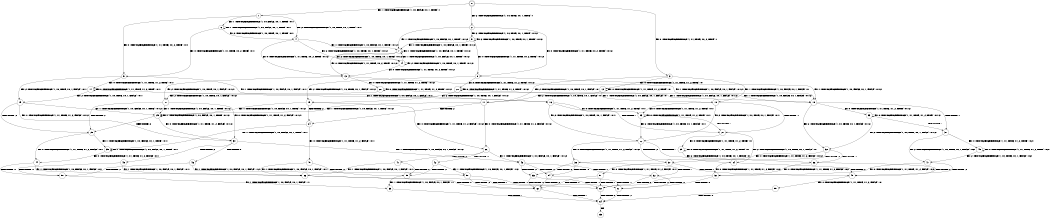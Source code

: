 digraph BCG {
size = "7, 10.5";
center = TRUE;
node [shape = circle];
0 [peripheries = 2];
0 -> 1 [label = "EX !1 !ATOMIC_EXCH_BRANCH (1, +0, FALSE, +0, 1, TRUE) !::"];
0 -> 2 [label = "EX !2 !ATOMIC_EXCH_BRANCH (1, +0, TRUE, +0, 1, TRUE) !::"];
0 -> 3 [label = "EX !0 !ATOMIC_EXCH_BRANCH (1, +1, TRUE, +0, 2, TRUE) !::"];
1 -> 4 [label = "EX !2 !ATOMIC_EXCH_BRANCH (1, +0, TRUE, +0, 1, TRUE) !:0:1:"];
1 -> 5 [label = "EX !0 !ATOMIC_EXCH_BRANCH (1, +1, TRUE, +0, 2, TRUE) !:0:1:"];
1 -> 6 [label = "EX !1 !ATOMIC_EXCH_BRANCH (1, +0, FALSE, +0, 1, TRUE) !:0:1:"];
2 -> 7 [label = "EX !1 !ATOMIC_EXCH_BRANCH (1, +0, FALSE, +0, 1, TRUE) !:0:1:2:"];
2 -> 8 [label = "EX !0 !ATOMIC_EXCH_BRANCH (1, +1, TRUE, +0, 2, TRUE) !:0:1:2:"];
2 -> 9 [label = "EX !2 !ATOMIC_EXCH_BRANCH (1, +0, TRUE, +0, 1, TRUE) !:0:1:2:"];
3 -> 10 [label = "EX !1 !ATOMIC_EXCH_BRANCH (1, +0, FALSE, +0, 1, FALSE) !:0:"];
3 -> 11 [label = "EX !2 !ATOMIC_EXCH_BRANCH (1, +0, TRUE, +0, 1, FALSE) !:0:"];
3 -> 12 [label = "EX !0 !ATOMIC_EXCH_BRANCH (1, +1, TRUE, +1, 2, TRUE) !:0:"];
4 -> 13 [label = "EX !0 !ATOMIC_EXCH_BRANCH (1, +1, TRUE, +0, 2, TRUE) !:0:1:2:"];
4 -> 14 [label = "EX !2 !ATOMIC_EXCH_BRANCH (1, +0, TRUE, +0, 1, TRUE) !:0:1:2:"];
4 -> 7 [label = "EX !1 !ATOMIC_EXCH_BRANCH (1, +0, FALSE, +0, 1, TRUE) !:0:1:2:"];
5 -> 15 [label = "EX !2 !ATOMIC_EXCH_BRANCH (1, +0, TRUE, +0, 1, FALSE) !:0:1:"];
5 -> 16 [label = "EX !1 !ATOMIC_EXCH_BRANCH (1, +0, FALSE, +0, 1, FALSE) !:0:1:"];
5 -> 17 [label = "EX !0 !ATOMIC_EXCH_BRANCH (1, +1, TRUE, +1, 2, TRUE) !:0:1:"];
6 -> 4 [label = "EX !2 !ATOMIC_EXCH_BRANCH (1, +0, TRUE, +0, 1, TRUE) !:0:1:"];
6 -> 5 [label = "EX !0 !ATOMIC_EXCH_BRANCH (1, +1, TRUE, +0, 2, TRUE) !:0:1:"];
6 -> 6 [label = "EX !1 !ATOMIC_EXCH_BRANCH (1, +0, FALSE, +0, 1, TRUE) !:0:1:"];
7 -> 13 [label = "EX !0 !ATOMIC_EXCH_BRANCH (1, +1, TRUE, +0, 2, TRUE) !:0:1:2:"];
7 -> 14 [label = "EX !2 !ATOMIC_EXCH_BRANCH (1, +0, TRUE, +0, 1, TRUE) !:0:1:2:"];
7 -> 7 [label = "EX !1 !ATOMIC_EXCH_BRANCH (1, +0, FALSE, +0, 1, TRUE) !:0:1:2:"];
8 -> 18 [label = "EX !1 !ATOMIC_EXCH_BRANCH (1, +0, FALSE, +0, 1, FALSE) !:0:1:2:"];
8 -> 19 [label = "EX !2 !ATOMIC_EXCH_BRANCH (1, +0, TRUE, +0, 1, FALSE) !:0:1:2:"];
8 -> 20 [label = "EX !0 !ATOMIC_EXCH_BRANCH (1, +1, TRUE, +1, 2, TRUE) !:0:1:2:"];
9 -> 7 [label = "EX !1 !ATOMIC_EXCH_BRANCH (1, +0, FALSE, +0, 1, TRUE) !:0:1:2:"];
9 -> 8 [label = "EX !0 !ATOMIC_EXCH_BRANCH (1, +1, TRUE, +0, 2, TRUE) !:0:1:2:"];
9 -> 9 [label = "EX !2 !ATOMIC_EXCH_BRANCH (1, +0, TRUE, +0, 1, TRUE) !:0:1:2:"];
10 -> 21 [label = "TERMINATE !1"];
10 -> 22 [label = "EX !2 !ATOMIC_EXCH_BRANCH (1, +0, TRUE, +0, 1, FALSE) !:0:1:"];
10 -> 23 [label = "EX !0 !ATOMIC_EXCH_BRANCH (1, +1, TRUE, +1, 2, TRUE) !:0:1:"];
11 -> 24 [label = "TERMINATE !2"];
11 -> 25 [label = "EX !1 !ATOMIC_EXCH_BRANCH (1, +0, FALSE, +0, 1, TRUE) !:0:1:2:"];
11 -> 26 [label = "EX !0 !ATOMIC_EXCH_BRANCH (1, +1, TRUE, +1, 2, FALSE) !:0:1:2:"];
12 -> 10 [label = "EX !1 !ATOMIC_EXCH_BRANCH (1, +0, FALSE, +0, 1, FALSE) !:0:"];
12 -> 11 [label = "EX !2 !ATOMIC_EXCH_BRANCH (1, +0, TRUE, +0, 1, FALSE) !:0:"];
12 -> 12 [label = "EX !0 !ATOMIC_EXCH_BRANCH (1, +1, TRUE, +1, 2, TRUE) !:0:"];
13 -> 27 [label = "EX !2 !ATOMIC_EXCH_BRANCH (1, +0, TRUE, +0, 1, FALSE) !:0:1:2:"];
13 -> 18 [label = "EX !1 !ATOMIC_EXCH_BRANCH (1, +0, FALSE, +0, 1, FALSE) !:0:1:2:"];
13 -> 28 [label = "EX !0 !ATOMIC_EXCH_BRANCH (1, +1, TRUE, +1, 2, TRUE) !:0:1:2:"];
14 -> 13 [label = "EX !0 !ATOMIC_EXCH_BRANCH (1, +1, TRUE, +0, 2, TRUE) !:0:1:2:"];
14 -> 14 [label = "EX !2 !ATOMIC_EXCH_BRANCH (1, +0, TRUE, +0, 1, TRUE) !:0:1:2:"];
14 -> 7 [label = "EX !1 !ATOMIC_EXCH_BRANCH (1, +0, FALSE, +0, 1, TRUE) !:0:1:2:"];
15 -> 29 [label = "TERMINATE !2"];
15 -> 25 [label = "EX !1 !ATOMIC_EXCH_BRANCH (1, +0, FALSE, +0, 1, TRUE) !:0:1:2:"];
15 -> 30 [label = "EX !0 !ATOMIC_EXCH_BRANCH (1, +1, TRUE, +1, 2, FALSE) !:0:1:2:"];
16 -> 21 [label = "TERMINATE !1"];
16 -> 22 [label = "EX !2 !ATOMIC_EXCH_BRANCH (1, +0, TRUE, +0, 1, FALSE) !:0:1:"];
16 -> 23 [label = "EX !0 !ATOMIC_EXCH_BRANCH (1, +1, TRUE, +1, 2, TRUE) !:0:1:"];
17 -> 15 [label = "EX !2 !ATOMIC_EXCH_BRANCH (1, +0, TRUE, +0, 1, FALSE) !:0:1:"];
17 -> 16 [label = "EX !1 !ATOMIC_EXCH_BRANCH (1, +0, FALSE, +0, 1, FALSE) !:0:1:"];
17 -> 17 [label = "EX !0 !ATOMIC_EXCH_BRANCH (1, +1, TRUE, +1, 2, TRUE) !:0:1:"];
18 -> 31 [label = "TERMINATE !1"];
18 -> 32 [label = "EX !2 !ATOMIC_EXCH_BRANCH (1, +0, TRUE, +0, 1, FALSE) !:0:1:2:"];
18 -> 33 [label = "EX !0 !ATOMIC_EXCH_BRANCH (1, +1, TRUE, +1, 2, TRUE) !:0:1:2:"];
19 -> 24 [label = "TERMINATE !2"];
19 -> 25 [label = "EX !1 !ATOMIC_EXCH_BRANCH (1, +0, FALSE, +0, 1, TRUE) !:0:1:2:"];
19 -> 26 [label = "EX !0 !ATOMIC_EXCH_BRANCH (1, +1, TRUE, +1, 2, FALSE) !:0:1:2:"];
20 -> 18 [label = "EX !1 !ATOMIC_EXCH_BRANCH (1, +0, FALSE, +0, 1, FALSE) !:0:1:2:"];
20 -> 19 [label = "EX !2 !ATOMIC_EXCH_BRANCH (1, +0, TRUE, +0, 1, FALSE) !:0:1:2:"];
20 -> 20 [label = "EX !0 !ATOMIC_EXCH_BRANCH (1, +1, TRUE, +1, 2, TRUE) !:0:1:2:"];
21 -> 34 [label = "EX !2 !ATOMIC_EXCH_BRANCH (1, +0, TRUE, +0, 1, FALSE) !:0:"];
21 -> 35 [label = "EX !0 !ATOMIC_EXCH_BRANCH (1, +1, TRUE, +1, 2, TRUE) !:0:"];
22 -> 36 [label = "TERMINATE !1"];
22 -> 37 [label = "TERMINATE !2"];
22 -> 38 [label = "EX !0 !ATOMIC_EXCH_BRANCH (1, +1, TRUE, +1, 2, FALSE) !:0:1:2:"];
23 -> 21 [label = "TERMINATE !1"];
23 -> 22 [label = "EX !2 !ATOMIC_EXCH_BRANCH (1, +0, TRUE, +0, 1, FALSE) !:0:1:"];
23 -> 23 [label = "EX !0 !ATOMIC_EXCH_BRANCH (1, +1, TRUE, +1, 2, TRUE) !:0:1:"];
24 -> 39 [label = "EX !1 !ATOMIC_EXCH_BRANCH (1, +0, FALSE, +0, 1, TRUE) !:0:1:"];
24 -> 40 [label = "EX !0 !ATOMIC_EXCH_BRANCH (1, +1, TRUE, +1, 2, FALSE) !:0:1:"];
25 -> 29 [label = "TERMINATE !2"];
25 -> 25 [label = "EX !1 !ATOMIC_EXCH_BRANCH (1, +0, FALSE, +0, 1, TRUE) !:0:1:2:"];
25 -> 30 [label = "EX !0 !ATOMIC_EXCH_BRANCH (1, +1, TRUE, +1, 2, FALSE) !:0:1:2:"];
26 -> 41 [label = "TERMINATE !2"];
26 -> 42 [label = "TERMINATE !0"];
26 -> 43 [label = "EX !1 !ATOMIC_EXCH_BRANCH (1, +0, FALSE, +0, 1, FALSE) !:0:1:2:"];
27 -> 29 [label = "TERMINATE !2"];
27 -> 25 [label = "EX !1 !ATOMIC_EXCH_BRANCH (1, +0, FALSE, +0, 1, TRUE) !:0:1:2:"];
27 -> 30 [label = "EX !0 !ATOMIC_EXCH_BRANCH (1, +1, TRUE, +1, 2, FALSE) !:0:1:2:"];
28 -> 27 [label = "EX !2 !ATOMIC_EXCH_BRANCH (1, +0, TRUE, +0, 1, FALSE) !:0:1:2:"];
28 -> 18 [label = "EX !1 !ATOMIC_EXCH_BRANCH (1, +0, FALSE, +0, 1, FALSE) !:0:1:2:"];
28 -> 28 [label = "EX !0 !ATOMIC_EXCH_BRANCH (1, +1, TRUE, +1, 2, TRUE) !:0:1:2:"];
29 -> 39 [label = "EX !1 !ATOMIC_EXCH_BRANCH (1, +0, FALSE, +0, 1, TRUE) !:0:1:"];
29 -> 44 [label = "EX !0 !ATOMIC_EXCH_BRANCH (1, +1, TRUE, +1, 2, FALSE) !:0:1:"];
30 -> 45 [label = "TERMINATE !2"];
30 -> 46 [label = "TERMINATE !0"];
30 -> 43 [label = "EX !1 !ATOMIC_EXCH_BRANCH (1, +0, FALSE, +0, 1, FALSE) !:0:1:2:"];
31 -> 47 [label = "EX !2 !ATOMIC_EXCH_BRANCH (1, +0, TRUE, +0, 1, FALSE) !:0:2:"];
31 -> 48 [label = "EX !0 !ATOMIC_EXCH_BRANCH (1, +1, TRUE, +1, 2, TRUE) !:0:2:"];
32 -> 36 [label = "TERMINATE !1"];
32 -> 37 [label = "TERMINATE !2"];
32 -> 38 [label = "EX !0 !ATOMIC_EXCH_BRANCH (1, +1, TRUE, +1, 2, FALSE) !:0:1:2:"];
33 -> 31 [label = "TERMINATE !1"];
33 -> 32 [label = "EX !2 !ATOMIC_EXCH_BRANCH (1, +0, TRUE, +0, 1, FALSE) !:0:1:2:"];
33 -> 33 [label = "EX !0 !ATOMIC_EXCH_BRANCH (1, +1, TRUE, +1, 2, TRUE) !:0:1:2:"];
34 -> 49 [label = "TERMINATE !2"];
34 -> 50 [label = "EX !0 !ATOMIC_EXCH_BRANCH (1, +1, TRUE, +1, 2, FALSE) !:0:2:"];
35 -> 34 [label = "EX !2 !ATOMIC_EXCH_BRANCH (1, +0, TRUE, +0, 1, FALSE) !:0:"];
35 -> 35 [label = "EX !0 !ATOMIC_EXCH_BRANCH (1, +1, TRUE, +1, 2, TRUE) !:0:"];
36 -> 49 [label = "TERMINATE !2"];
36 -> 50 [label = "EX !0 !ATOMIC_EXCH_BRANCH (1, +1, TRUE, +1, 2, FALSE) !:0:2:"];
37 -> 49 [label = "TERMINATE !1"];
37 -> 51 [label = "EX !0 !ATOMIC_EXCH_BRANCH (1, +1, TRUE, +1, 2, FALSE) !:0:1:"];
38 -> 52 [label = "TERMINATE !1"];
38 -> 53 [label = "TERMINATE !2"];
38 -> 54 [label = "TERMINATE !0"];
39 -> 39 [label = "EX !1 !ATOMIC_EXCH_BRANCH (1, +0, FALSE, +0, 1, TRUE) !:0:1:"];
39 -> 44 [label = "EX !0 !ATOMIC_EXCH_BRANCH (1, +1, TRUE, +1, 2, FALSE) !:0:1:"];
40 -> 55 [label = "TERMINATE !0"];
40 -> 56 [label = "EX !1 !ATOMIC_EXCH_BRANCH (1, +0, FALSE, +0, 1, FALSE) !:0:1:"];
41 -> 55 [label = "TERMINATE !0"];
41 -> 56 [label = "EX !1 !ATOMIC_EXCH_BRANCH (1, +0, FALSE, +0, 1, FALSE) !:0:1:"];
42 -> 55 [label = "TERMINATE !2"];
42 -> 57 [label = "EX !1 !ATOMIC_EXCH_BRANCH (1, +0, FALSE, +0, 1, FALSE) !:1:2:"];
43 -> 52 [label = "TERMINATE !1"];
43 -> 53 [label = "TERMINATE !2"];
43 -> 54 [label = "TERMINATE !0"];
44 -> 58 [label = "TERMINATE !0"];
44 -> 56 [label = "EX !1 !ATOMIC_EXCH_BRANCH (1, +0, FALSE, +0, 1, FALSE) !:0:1:"];
45 -> 58 [label = "TERMINATE !0"];
45 -> 56 [label = "EX !1 !ATOMIC_EXCH_BRANCH (1, +0, FALSE, +0, 1, FALSE) !:0:1:"];
46 -> 58 [label = "TERMINATE !2"];
46 -> 57 [label = "EX !1 !ATOMIC_EXCH_BRANCH (1, +0, FALSE, +0, 1, FALSE) !:1:2:"];
47 -> 49 [label = "TERMINATE !2"];
47 -> 50 [label = "EX !0 !ATOMIC_EXCH_BRANCH (1, +1, TRUE, +1, 2, FALSE) !:0:2:"];
48 -> 47 [label = "EX !2 !ATOMIC_EXCH_BRANCH (1, +0, TRUE, +0, 1, FALSE) !:0:2:"];
48 -> 48 [label = "EX !0 !ATOMIC_EXCH_BRANCH (1, +1, TRUE, +1, 2, TRUE) !:0:2:"];
49 -> 59 [label = "EX !0 !ATOMIC_EXCH_BRANCH (1, +1, TRUE, +1, 2, FALSE) !:0:"];
50 -> 60 [label = "TERMINATE !2"];
50 -> 61 [label = "TERMINATE !0"];
51 -> 60 [label = "TERMINATE !1"];
51 -> 62 [label = "TERMINATE !0"];
52 -> 60 [label = "TERMINATE !2"];
52 -> 61 [label = "TERMINATE !0"];
53 -> 60 [label = "TERMINATE !1"];
53 -> 62 [label = "TERMINATE !0"];
54 -> 61 [label = "TERMINATE !1"];
54 -> 62 [label = "TERMINATE !2"];
55 -> 63 [label = "EX !1 !ATOMIC_EXCH_BRANCH (1, +0, FALSE, +0, 1, FALSE) !:1:"];
56 -> 60 [label = "TERMINATE !1"];
56 -> 62 [label = "TERMINATE !0"];
57 -> 61 [label = "TERMINATE !1"];
57 -> 62 [label = "TERMINATE !2"];
58 -> 63 [label = "EX !1 !ATOMIC_EXCH_BRANCH (1, +0, FALSE, +0, 1, FALSE) !:1:"];
59 -> 64 [label = "TERMINATE !0"];
60 -> 64 [label = "TERMINATE !0"];
61 -> 64 [label = "TERMINATE !2"];
62 -> 64 [label = "TERMINATE !1"];
63 -> 64 [label = "TERMINATE !1"];
64 -> 65 [label = "exit"];
}
